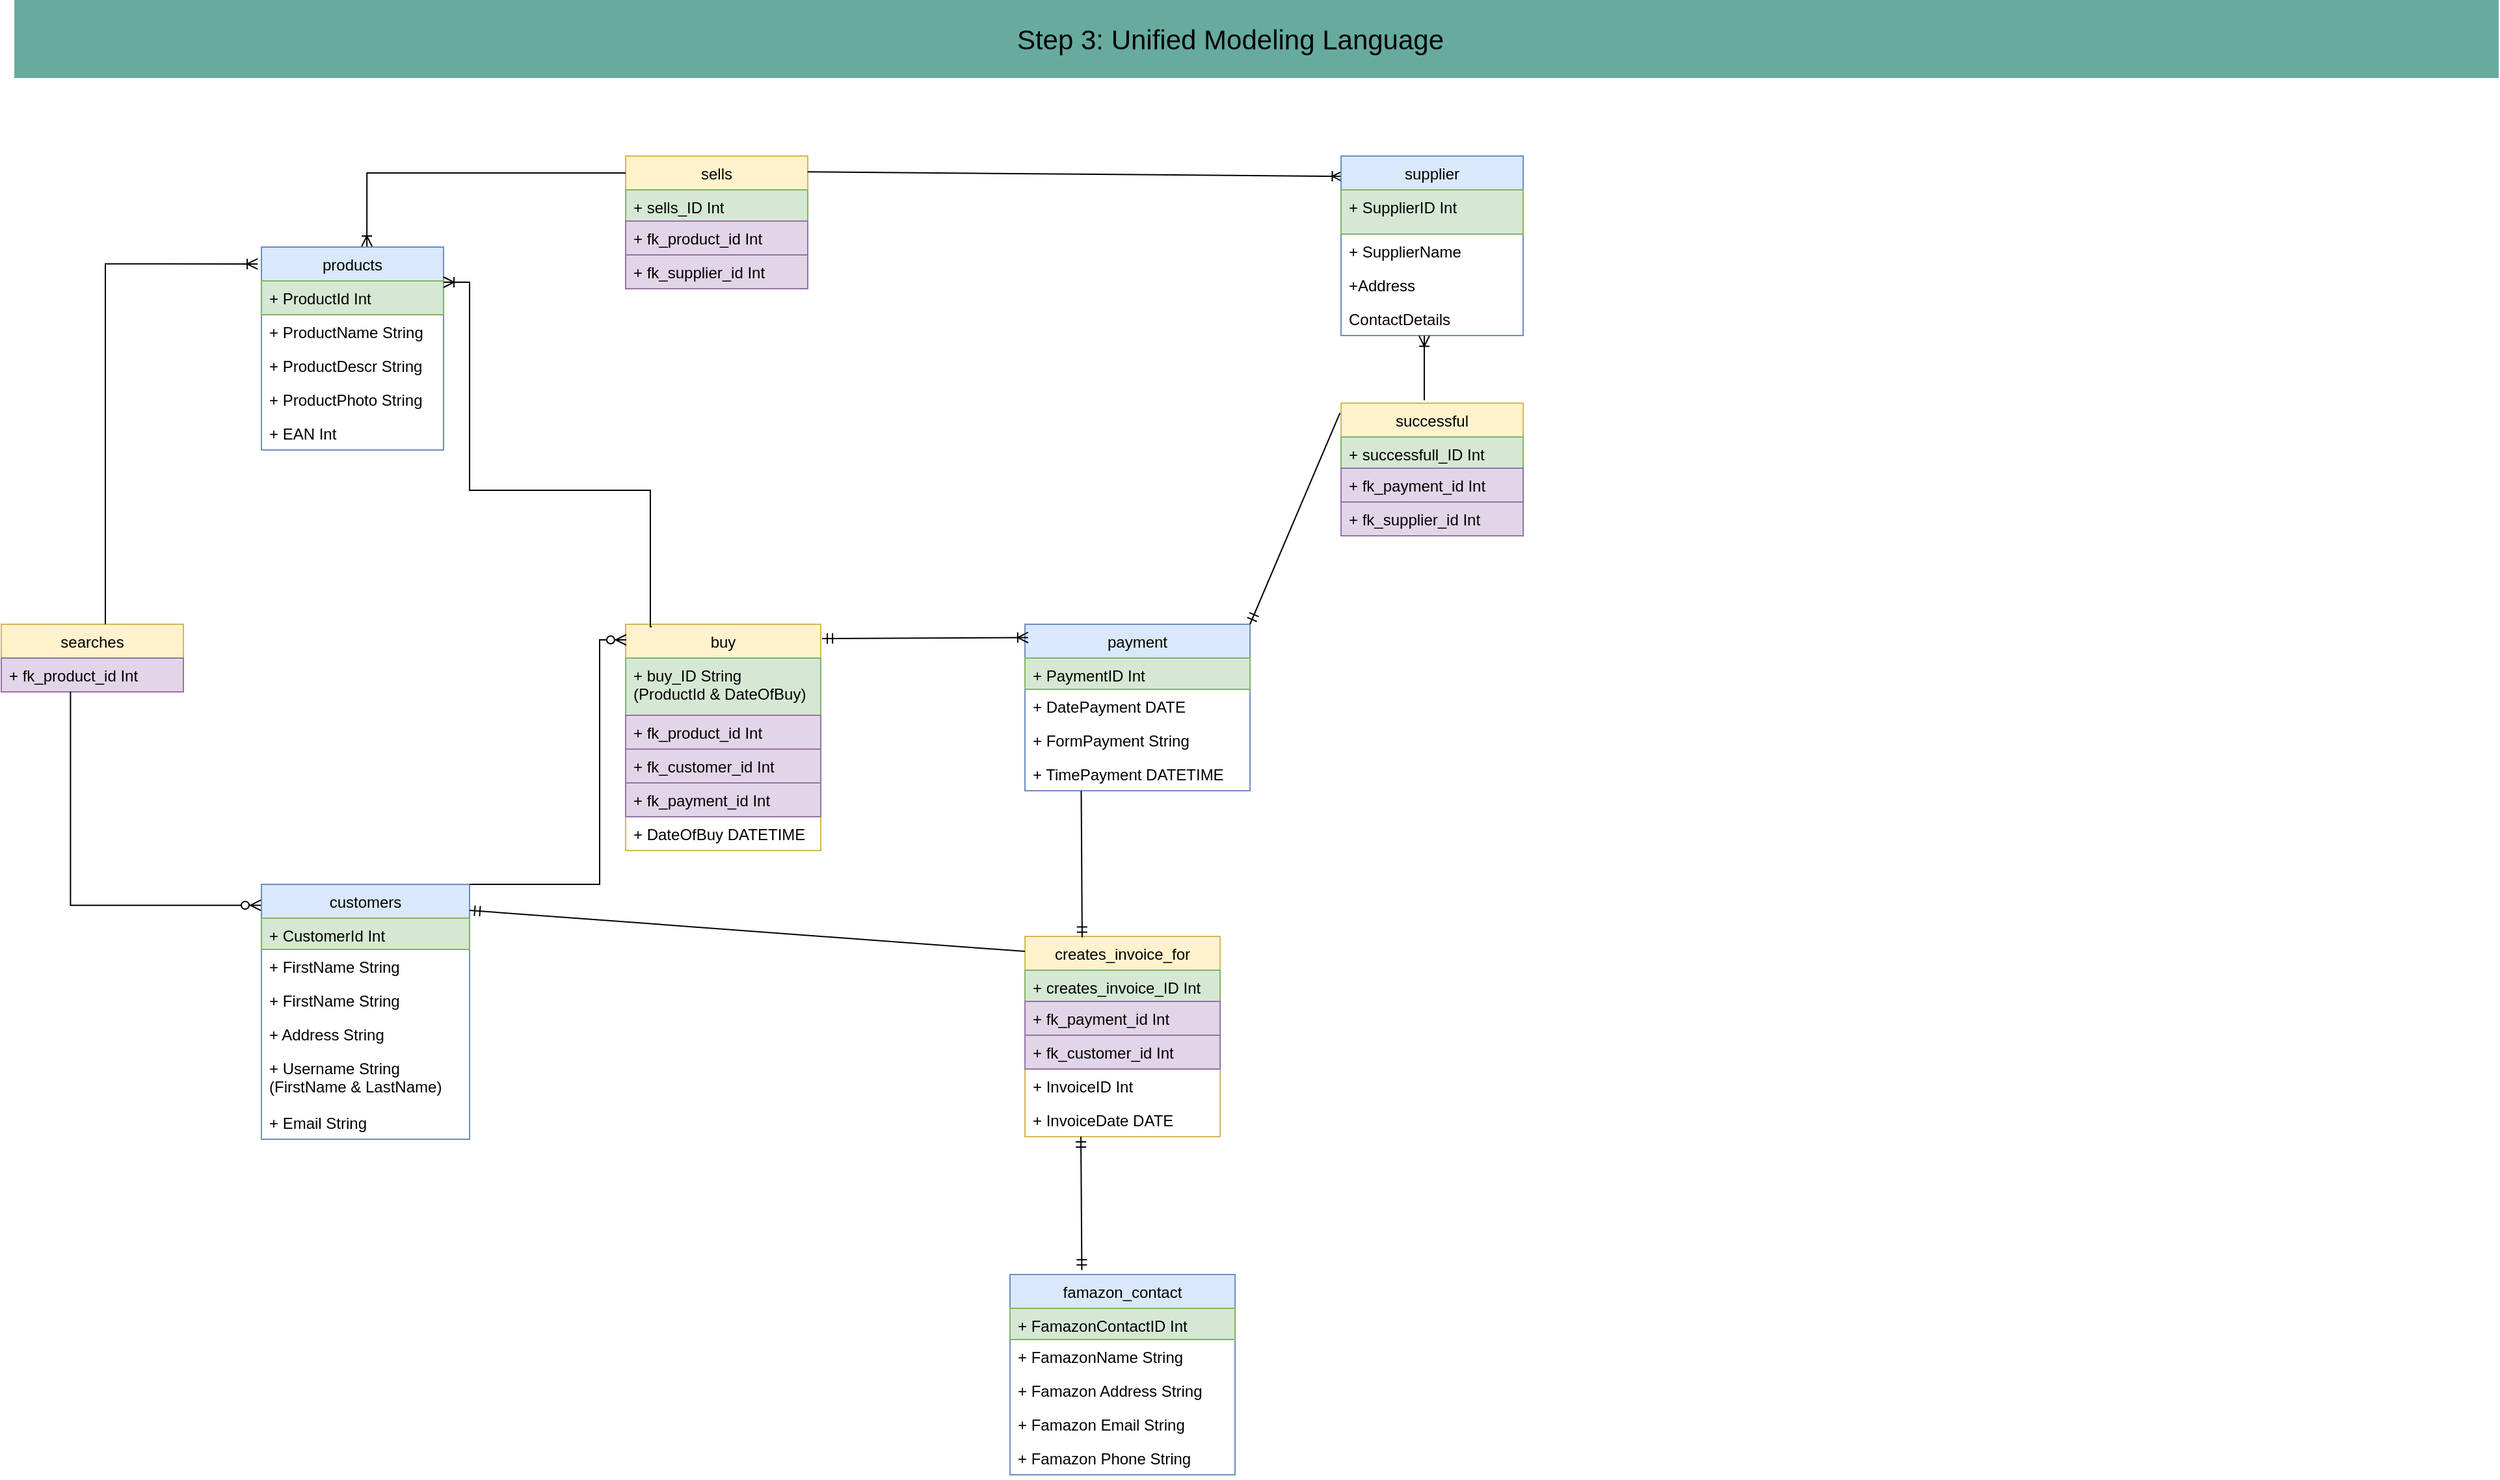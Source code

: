 <mxfile version="14.6.1" type="github">
  <diagram id="51T1Dkvb2ODKfpFt_ZPD" name="Page-1">
    <mxGraphModel dx="1038" dy="548" grid="1" gridSize="10" guides="1" tooltips="1" connect="1" arrows="1" fold="1" page="1" pageScale="1" pageWidth="827" pageHeight="1169" math="0" shadow="0">
      <root>
        <mxCell id="0" />
        <mxCell id="1" parent="0" />
        <mxCell id="ysUKuYNqQgm_iFsBiP2R-1" value="" style="rounded=0;whiteSpace=wrap;html=1;labelBackgroundColor=#009999;labelBorderColor=#000000;strokeColor=none;fillColor=#67AB9F;fontColor=#000000;" vertex="1" parent="1">
          <mxGeometry x="50" y="40" width="1910" height="60" as="geometry" />
        </mxCell>
        <mxCell id="ysUKuYNqQgm_iFsBiP2R-2" value="&lt;font style=&quot;font-size: 21px&quot;&gt;Step 3: Unified Modeling Language&lt;/font&gt;" style="text;html=1;strokeColor=none;fillColor=none;align=center;verticalAlign=middle;whiteSpace=wrap;rounded=0;labelBackgroundColor=none;fontColor=#000000;" vertex="1" parent="1">
          <mxGeometry x="70" y="60" width="1830" height="20" as="geometry" />
        </mxCell>
        <mxCell id="ysUKuYNqQgm_iFsBiP2R-3" value="products" style="swimlane;fontStyle=0;childLayout=stackLayout;horizontal=1;startSize=26;fillColor=#dae8fc;horizontalStack=0;resizeParent=1;resizeParentMax=0;resizeLast=0;collapsible=1;marginBottom=0;strokeColor=#6c8ebf;" vertex="1" parent="1">
          <mxGeometry x="240" y="230" width="140" height="156" as="geometry" />
        </mxCell>
        <mxCell id="ysUKuYNqQgm_iFsBiP2R-4" value="+ ProductId Int" style="text;align=left;verticalAlign=top;spacingLeft=4;spacingRight=4;overflow=hidden;rotatable=0;points=[[0,0.5],[1,0.5]];portConstraint=eastwest;fillColor=#d5e8d4;strokeColor=#82b366;" vertex="1" parent="ysUKuYNqQgm_iFsBiP2R-3">
          <mxGeometry y="26" width="140" height="26" as="geometry" />
        </mxCell>
        <mxCell id="ysUKuYNqQgm_iFsBiP2R-5" value="+ ProductName String" style="text;align=left;verticalAlign=top;spacingLeft=4;spacingRight=4;overflow=hidden;rotatable=0;points=[[0,0.5],[1,0.5]];portConstraint=eastwest;" vertex="1" parent="ysUKuYNqQgm_iFsBiP2R-3">
          <mxGeometry y="52" width="140" height="26" as="geometry" />
        </mxCell>
        <mxCell id="ysUKuYNqQgm_iFsBiP2R-6" value="+ ProductDescr String" style="text;align=left;verticalAlign=top;spacingLeft=4;spacingRight=4;overflow=hidden;rotatable=0;points=[[0,0.5],[1,0.5]];portConstraint=eastwest;" vertex="1" parent="ysUKuYNqQgm_iFsBiP2R-3">
          <mxGeometry y="78" width="140" height="26" as="geometry" />
        </mxCell>
        <mxCell id="ysUKuYNqQgm_iFsBiP2R-24" value="+ ProductPhoto String" style="text;align=left;verticalAlign=top;spacingLeft=4;spacingRight=4;overflow=hidden;rotatable=0;points=[[0,0.5],[1,0.5]];portConstraint=eastwest;" vertex="1" parent="ysUKuYNqQgm_iFsBiP2R-3">
          <mxGeometry y="104" width="140" height="26" as="geometry" />
        </mxCell>
        <mxCell id="ysUKuYNqQgm_iFsBiP2R-25" value="+ EAN Int" style="text;align=left;verticalAlign=top;spacingLeft=4;spacingRight=4;overflow=hidden;rotatable=0;points=[[0,0.5],[1,0.5]];portConstraint=eastwest;" vertex="1" parent="ysUKuYNqQgm_iFsBiP2R-3">
          <mxGeometry y="130" width="140" height="26" as="geometry" />
        </mxCell>
        <mxCell id="ysUKuYNqQgm_iFsBiP2R-7" value="searches" style="swimlane;fontStyle=0;childLayout=stackLayout;horizontal=1;startSize=26;fillColor=#fff2cc;horizontalStack=0;resizeParent=1;resizeParentMax=0;resizeLast=0;collapsible=1;marginBottom=0;strokeColor=#d6b656;" vertex="1" parent="1">
          <mxGeometry x="40" y="520" width="140" height="52" as="geometry" />
        </mxCell>
        <mxCell id="ysUKuYNqQgm_iFsBiP2R-8" value="+ fk_product_id Int" style="text;align=left;verticalAlign=top;spacingLeft=4;spacingRight=4;overflow=hidden;rotatable=0;points=[[0,0.5],[1,0.5]];portConstraint=eastwest;fillColor=#e1d5e7;strokeColor=#9673a6;" vertex="1" parent="ysUKuYNqQgm_iFsBiP2R-7">
          <mxGeometry y="26" width="140" height="26" as="geometry" />
        </mxCell>
        <mxCell id="ysUKuYNqQgm_iFsBiP2R-18" value="buy" style="swimlane;fontStyle=0;childLayout=stackLayout;horizontal=1;startSize=26;fillColor=#fff2cc;horizontalStack=0;resizeParent=1;resizeParentMax=0;resizeLast=0;collapsible=1;marginBottom=0;strokeColor=#d6b656;" vertex="1" parent="1">
          <mxGeometry x="520" y="520" width="150" height="174" as="geometry" />
        </mxCell>
        <mxCell id="ysUKuYNqQgm_iFsBiP2R-19" value="+ buy_ID String&#xa;(ProductId &amp; DateOfBuy)" style="text;align=left;verticalAlign=top;spacingLeft=4;spacingRight=4;overflow=hidden;rotatable=0;points=[[0,0.5],[1,0.5]];portConstraint=eastwest;fillColor=#d5e8d4;strokeColor=#82b366;" vertex="1" parent="ysUKuYNqQgm_iFsBiP2R-18">
          <mxGeometry y="26" width="150" height="44" as="geometry" />
        </mxCell>
        <mxCell id="ysUKuYNqQgm_iFsBiP2R-20" value="+ fk_product_id Int" style="text;align=left;verticalAlign=top;spacingLeft=4;spacingRight=4;overflow=hidden;rotatable=0;points=[[0,0.5],[1,0.5]];portConstraint=eastwest;fillColor=#e1d5e7;strokeColor=#9673a6;" vertex="1" parent="ysUKuYNqQgm_iFsBiP2R-18">
          <mxGeometry y="70" width="150" height="26" as="geometry" />
        </mxCell>
        <mxCell id="ysUKuYNqQgm_iFsBiP2R-21" value="+ fk_customer_id Int" style="text;align=left;verticalAlign=top;spacingLeft=4;spacingRight=4;overflow=hidden;rotatable=0;points=[[0,0.5],[1,0.5]];portConstraint=eastwest;fillColor=#e1d5e7;strokeColor=#9673a6;" vertex="1" parent="ysUKuYNqQgm_iFsBiP2R-18">
          <mxGeometry y="96" width="150" height="26" as="geometry" />
        </mxCell>
        <mxCell id="ysUKuYNqQgm_iFsBiP2R-23" value="+ fk_payment_id Int" style="text;align=left;verticalAlign=top;spacingLeft=4;spacingRight=4;overflow=hidden;rotatable=0;points=[[0,0.5],[1,0.5]];portConstraint=eastwest;fillColor=#e1d5e7;strokeColor=#9673a6;" vertex="1" parent="ysUKuYNqQgm_iFsBiP2R-18">
          <mxGeometry y="122" width="150" height="26" as="geometry" />
        </mxCell>
        <mxCell id="ysUKuYNqQgm_iFsBiP2R-32" value="+ DateOfBuy DATETIME" style="text;align=left;verticalAlign=top;spacingLeft=4;spacingRight=4;overflow=hidden;rotatable=0;points=[[0,0.5],[1,0.5]];portConstraint=eastwest;" vertex="1" parent="ysUKuYNqQgm_iFsBiP2R-18">
          <mxGeometry y="148" width="150" height="26" as="geometry" />
        </mxCell>
        <mxCell id="ysUKuYNqQgm_iFsBiP2R-26" value="customers" style="swimlane;fontStyle=0;childLayout=stackLayout;horizontal=1;startSize=26;fillColor=#dae8fc;horizontalStack=0;resizeParent=1;resizeParentMax=0;resizeLast=0;collapsible=1;marginBottom=0;strokeColor=#6c8ebf;" vertex="1" parent="1">
          <mxGeometry x="240" y="720" width="160" height="196" as="geometry" />
        </mxCell>
        <mxCell id="ysUKuYNqQgm_iFsBiP2R-27" value="+ CustomerId Int" style="text;align=left;verticalAlign=top;spacingLeft=4;spacingRight=4;overflow=hidden;rotatable=0;points=[[0,0.5],[1,0.5]];portConstraint=eastwest;fillColor=#d5e8d4;strokeColor=#82b366;" vertex="1" parent="ysUKuYNqQgm_iFsBiP2R-26">
          <mxGeometry y="26" width="160" height="24" as="geometry" />
        </mxCell>
        <mxCell id="ysUKuYNqQgm_iFsBiP2R-28" value="+ FirstName String" style="text;align=left;verticalAlign=top;spacingLeft=4;spacingRight=4;overflow=hidden;rotatable=0;points=[[0,0.5],[1,0.5]];portConstraint=eastwest;" vertex="1" parent="ysUKuYNqQgm_iFsBiP2R-26">
          <mxGeometry y="50" width="160" height="26" as="geometry" />
        </mxCell>
        <mxCell id="ysUKuYNqQgm_iFsBiP2R-29" value="+ FirstName String" style="text;align=left;verticalAlign=top;spacingLeft=4;spacingRight=4;overflow=hidden;rotatable=0;points=[[0,0.5],[1,0.5]];portConstraint=eastwest;" vertex="1" parent="ysUKuYNqQgm_iFsBiP2R-26">
          <mxGeometry y="76" width="160" height="26" as="geometry" />
        </mxCell>
        <mxCell id="ysUKuYNqQgm_iFsBiP2R-30" value="+ Address String" style="text;align=left;verticalAlign=top;spacingLeft=4;spacingRight=4;overflow=hidden;rotatable=0;points=[[0,0.5],[1,0.5]];portConstraint=eastwest;" vertex="1" parent="ysUKuYNqQgm_iFsBiP2R-26">
          <mxGeometry y="102" width="160" height="26" as="geometry" />
        </mxCell>
        <mxCell id="ysUKuYNqQgm_iFsBiP2R-31" value="+ Username String&#xa;(FirstName &amp; LastName)" style="text;align=left;verticalAlign=top;spacingLeft=4;spacingRight=4;overflow=hidden;rotatable=0;points=[[0,0.5],[1,0.5]];portConstraint=eastwest;" vertex="1" parent="ysUKuYNqQgm_iFsBiP2R-26">
          <mxGeometry y="128" width="160" height="42" as="geometry" />
        </mxCell>
        <mxCell id="ysUKuYNqQgm_iFsBiP2R-68" value="+ Email String" style="text;align=left;verticalAlign=top;spacingLeft=4;spacingRight=4;overflow=hidden;rotatable=0;points=[[0,0.5],[1,0.5]];portConstraint=eastwest;" vertex="1" parent="ysUKuYNqQgm_iFsBiP2R-26">
          <mxGeometry y="170" width="160" height="26" as="geometry" />
        </mxCell>
        <mxCell id="ysUKuYNqQgm_iFsBiP2R-33" value="" style="fontSize=12;html=1;endArrow=ERzeroToMany;endFill=1;exitX=0.38;exitY=0.992;exitDx=0;exitDy=0;rounded=0;exitPerimeter=0;entryX=-0.003;entryY=0.082;entryDx=0;entryDy=0;entryPerimeter=0;edgeStyle=orthogonalEdgeStyle;" edge="1" parent="1" source="ysUKuYNqQgm_iFsBiP2R-8" target="ysUKuYNqQgm_iFsBiP2R-26">
          <mxGeometry width="100" height="100" relative="1" as="geometry">
            <mxPoint x="236" y="595" as="sourcePoint" />
            <mxPoint x="230" y="750" as="targetPoint" />
          </mxGeometry>
        </mxCell>
        <mxCell id="ysUKuYNqQgm_iFsBiP2R-35" value="" style="fontSize=12;html=1;endArrow=ERzeroToMany;endFill=1;startArrow=none;entryX=0.003;entryY=0.069;entryDx=0;entryDy=0;entryPerimeter=0;edgeStyle=orthogonalEdgeStyle;rounded=0;startFill=0;" edge="1" parent="1" target="ysUKuYNqQgm_iFsBiP2R-18">
          <mxGeometry width="100" height="100" relative="1" as="geometry">
            <mxPoint x="400" y="720" as="sourcePoint" />
            <mxPoint x="500" y="610" as="targetPoint" />
            <Array as="points">
              <mxPoint x="400" y="720" />
              <mxPoint x="500" y="720" />
              <mxPoint x="500" y="532" />
            </Array>
          </mxGeometry>
        </mxCell>
        <mxCell id="ysUKuYNqQgm_iFsBiP2R-36" value="" style="edgeStyle=orthogonalEdgeStyle;fontSize=12;html=1;endArrow=none;startArrow=ERoneToMany;rounded=0;startFill=0;endFill=0;entryX=0.134;entryY=0.011;entryDx=0;entryDy=0;entryPerimeter=0;" edge="1" parent="1" target="ysUKuYNqQgm_iFsBiP2R-18">
          <mxGeometry width="100" height="100" relative="1" as="geometry">
            <mxPoint x="380" y="257" as="sourcePoint" />
            <mxPoint x="538" y="510" as="targetPoint" />
            <Array as="points">
              <mxPoint x="400" y="257" />
              <mxPoint x="400" y="417" />
              <mxPoint x="539" y="417" />
            </Array>
          </mxGeometry>
        </mxCell>
        <mxCell id="ysUKuYNqQgm_iFsBiP2R-37" value="sells" style="swimlane;fontStyle=0;childLayout=stackLayout;horizontal=1;startSize=26;fillColor=#fff2cc;horizontalStack=0;resizeParent=1;resizeParentMax=0;resizeLast=0;collapsible=1;marginBottom=0;strokeColor=#d6b656;" vertex="1" parent="1">
          <mxGeometry x="520" y="160" width="140" height="102" as="geometry" />
        </mxCell>
        <mxCell id="ysUKuYNqQgm_iFsBiP2R-38" value="+ sells_ID Int" style="text;align=left;verticalAlign=top;spacingLeft=4;spacingRight=4;overflow=hidden;rotatable=0;points=[[0,0.5],[1,0.5]];portConstraint=eastwest;fillColor=#d5e8d4;strokeColor=#82b366;" vertex="1" parent="ysUKuYNqQgm_iFsBiP2R-37">
          <mxGeometry y="26" width="140" height="24" as="geometry" />
        </mxCell>
        <mxCell id="ysUKuYNqQgm_iFsBiP2R-39" value="+ fk_product_id Int" style="text;align=left;verticalAlign=top;spacingLeft=4;spacingRight=4;overflow=hidden;rotatable=0;points=[[0,0.5],[1,0.5]];portConstraint=eastwest;fillColor=#e1d5e7;strokeColor=#9673a6;" vertex="1" parent="ysUKuYNqQgm_iFsBiP2R-37">
          <mxGeometry y="50" width="140" height="26" as="geometry" />
        </mxCell>
        <mxCell id="ysUKuYNqQgm_iFsBiP2R-40" value="+ fk_supplier_id Int" style="text;align=left;verticalAlign=top;spacingLeft=4;spacingRight=4;overflow=hidden;rotatable=0;points=[[0,0.5],[1,0.5]];portConstraint=eastwest;fillColor=#e1d5e7;strokeColor=#9673a6;" vertex="1" parent="ysUKuYNqQgm_iFsBiP2R-37">
          <mxGeometry y="76" width="140" height="26" as="geometry" />
        </mxCell>
        <mxCell id="ysUKuYNqQgm_iFsBiP2R-44" value="" style="edgeStyle=orthogonalEdgeStyle;fontSize=12;html=1;endArrow=none;rounded=0;exitX=0.579;exitY=-0.003;exitDx=0;exitDy=0;exitPerimeter=0;startArrow=ERoneToMany;startFill=0;endFill=0;" edge="1" parent="1" source="ysUKuYNqQgm_iFsBiP2R-3">
          <mxGeometry width="100" height="100" relative="1" as="geometry">
            <mxPoint x="321" y="223" as="sourcePoint" />
            <mxPoint x="520" y="173" as="targetPoint" />
            <Array as="points">
              <mxPoint x="321" y="173" />
            </Array>
          </mxGeometry>
        </mxCell>
        <mxCell id="ysUKuYNqQgm_iFsBiP2R-46" value="" style="fontSize=12;html=1;endArrow=ERoneToMany;rounded=0;exitX=0.999;exitY=0.119;exitDx=0;exitDy=0;exitPerimeter=0;entryX=0.009;entryY=0.113;entryDx=0;entryDy=0;entryPerimeter=0;" edge="1" parent="1" source="ysUKuYNqQgm_iFsBiP2R-37" target="ysUKuYNqQgm_iFsBiP2R-47">
          <mxGeometry width="100" height="100" relative="1" as="geometry">
            <mxPoint x="850" y="246.532" as="sourcePoint" />
            <mxPoint x="830" y="172" as="targetPoint" />
          </mxGeometry>
        </mxCell>
        <mxCell id="ysUKuYNqQgm_iFsBiP2R-47" value="supplier" style="swimlane;fontStyle=0;childLayout=stackLayout;horizontal=1;startSize=26;fillColor=#dae8fc;horizontalStack=0;resizeParent=1;resizeParentMax=0;resizeLast=0;collapsible=1;marginBottom=0;strokeColor=#6c8ebf;" vertex="1" parent="1">
          <mxGeometry x="1070" y="160" width="140" height="138" as="geometry" />
        </mxCell>
        <mxCell id="ysUKuYNqQgm_iFsBiP2R-48" value="+ SupplierID Int" style="text;align=left;verticalAlign=top;spacingLeft=4;spacingRight=4;overflow=hidden;rotatable=0;points=[[0,0.5],[1,0.5]];portConstraint=eastwest;fillColor=#d5e8d4;strokeColor=#82b366;" vertex="1" parent="ysUKuYNqQgm_iFsBiP2R-47">
          <mxGeometry y="26" width="140" height="34" as="geometry" />
        </mxCell>
        <mxCell id="ysUKuYNqQgm_iFsBiP2R-49" value="+ SupplierName" style="text;align=left;verticalAlign=top;spacingLeft=4;spacingRight=4;overflow=hidden;rotatable=0;points=[[0,0.5],[1,0.5]];portConstraint=eastwest;" vertex="1" parent="ysUKuYNqQgm_iFsBiP2R-47">
          <mxGeometry y="60" width="140" height="26" as="geometry" />
        </mxCell>
        <mxCell id="ysUKuYNqQgm_iFsBiP2R-50" value="+Address" style="text;align=left;verticalAlign=top;spacingLeft=4;spacingRight=4;overflow=hidden;rotatable=0;points=[[0,0.5],[1,0.5]];portConstraint=eastwest;" vertex="1" parent="ysUKuYNqQgm_iFsBiP2R-47">
          <mxGeometry y="86" width="140" height="26" as="geometry" />
        </mxCell>
        <mxCell id="ysUKuYNqQgm_iFsBiP2R-51" value="ContactDetails" style="text;align=left;verticalAlign=top;spacingLeft=4;spacingRight=4;overflow=hidden;rotatable=0;points=[[0,0.5],[1,0.5]];portConstraint=eastwest;" vertex="1" parent="ysUKuYNqQgm_iFsBiP2R-47">
          <mxGeometry y="112" width="140" height="26" as="geometry" />
        </mxCell>
        <mxCell id="ysUKuYNqQgm_iFsBiP2R-53" value="successful" style="swimlane;fontStyle=0;childLayout=stackLayout;horizontal=1;startSize=26;fillColor=#fff2cc;horizontalStack=0;resizeParent=1;resizeParentMax=0;resizeLast=0;collapsible=1;marginBottom=0;strokeColor=#d6b656;" vertex="1" parent="1">
          <mxGeometry x="1070" y="350" width="140" height="102" as="geometry" />
        </mxCell>
        <mxCell id="ysUKuYNqQgm_iFsBiP2R-54" value="+ successfull_ID Int" style="text;align=left;verticalAlign=top;spacingLeft=4;spacingRight=4;overflow=hidden;rotatable=0;points=[[0,0.5],[1,0.5]];portConstraint=eastwest;fillColor=#d5e8d4;strokeColor=#82b366;" vertex="1" parent="ysUKuYNqQgm_iFsBiP2R-53">
          <mxGeometry y="26" width="140" height="24" as="geometry" />
        </mxCell>
        <mxCell id="ysUKuYNqQgm_iFsBiP2R-55" value="+ fk_payment_id Int" style="text;align=left;verticalAlign=top;spacingLeft=4;spacingRight=4;overflow=hidden;rotatable=0;points=[[0,0.5],[1,0.5]];portConstraint=eastwest;fillColor=#e1d5e7;strokeColor=#9673a6;" vertex="1" parent="ysUKuYNqQgm_iFsBiP2R-53">
          <mxGeometry y="50" width="140" height="26" as="geometry" />
        </mxCell>
        <mxCell id="ysUKuYNqQgm_iFsBiP2R-56" value="+ fk_supplier_id Int" style="text;align=left;verticalAlign=top;spacingLeft=4;spacingRight=4;overflow=hidden;rotatable=0;points=[[0,0.5],[1,0.5]];portConstraint=eastwest;fillColor=#e1d5e7;strokeColor=#9673a6;" vertex="1" parent="ysUKuYNqQgm_iFsBiP2R-53">
          <mxGeometry y="76" width="140" height="26" as="geometry" />
        </mxCell>
        <mxCell id="ysUKuYNqQgm_iFsBiP2R-57" value="payment" style="swimlane;fontStyle=0;childLayout=stackLayout;horizontal=1;startSize=26;fillColor=#dae8fc;horizontalStack=0;resizeParent=1;resizeParentMax=0;resizeLast=0;collapsible=1;marginBottom=0;strokeColor=#6c8ebf;" vertex="1" parent="1">
          <mxGeometry x="827" y="520" width="173" height="128" as="geometry" />
        </mxCell>
        <mxCell id="ysUKuYNqQgm_iFsBiP2R-58" value="+ PaymentID Int" style="text;align=left;verticalAlign=top;spacingLeft=4;spacingRight=4;overflow=hidden;rotatable=0;points=[[0,0.5],[1,0.5]];portConstraint=eastwest;fillColor=#d5e8d4;strokeColor=#82b366;" vertex="1" parent="ysUKuYNqQgm_iFsBiP2R-57">
          <mxGeometry y="26" width="173" height="24" as="geometry" />
        </mxCell>
        <mxCell id="ysUKuYNqQgm_iFsBiP2R-59" value="+ DatePayment DATE" style="text;align=left;verticalAlign=top;spacingLeft=4;spacingRight=4;overflow=hidden;rotatable=0;points=[[0,0.5],[1,0.5]];portConstraint=eastwest;" vertex="1" parent="ysUKuYNqQgm_iFsBiP2R-57">
          <mxGeometry y="50" width="173" height="26" as="geometry" />
        </mxCell>
        <mxCell id="ysUKuYNqQgm_iFsBiP2R-60" value="+ FormPayment String" style="text;align=left;verticalAlign=top;spacingLeft=4;spacingRight=4;overflow=hidden;rotatable=0;points=[[0,0.5],[1,0.5]];portConstraint=eastwest;" vertex="1" parent="ysUKuYNqQgm_iFsBiP2R-57">
          <mxGeometry y="76" width="173" height="26" as="geometry" />
        </mxCell>
        <mxCell id="ysUKuYNqQgm_iFsBiP2R-61" value="+ TimePayment DATETIME" style="text;align=left;verticalAlign=top;spacingLeft=4;spacingRight=4;overflow=hidden;rotatable=0;points=[[0,0.5],[1,0.5]];portConstraint=eastwest;" vertex="1" parent="ysUKuYNqQgm_iFsBiP2R-57">
          <mxGeometry y="102" width="173" height="26" as="geometry" />
        </mxCell>
        <mxCell id="ysUKuYNqQgm_iFsBiP2R-62" value="" style="fontSize=12;html=1;endArrow=ERoneToMany;startArrow=ERmandOne;exitX=1.007;exitY=0.063;exitDx=0;exitDy=0;exitPerimeter=0;entryX=0.014;entryY=0.08;entryDx=0;entryDy=0;entryPerimeter=0;rounded=0;startFill=0;endFill=0;" edge="1" parent="1" source="ysUKuYNqQgm_iFsBiP2R-18" target="ysUKuYNqQgm_iFsBiP2R-57">
          <mxGeometry width="100" height="100" relative="1" as="geometry">
            <mxPoint x="950" y="550" as="sourcePoint" />
            <mxPoint x="1050" y="450" as="targetPoint" />
          </mxGeometry>
        </mxCell>
        <mxCell id="ysUKuYNqQgm_iFsBiP2R-63" value="" style="fontSize=12;html=1;endArrow=none;endFill=0;strokeColor=#000000;startArrow=ERmandOne;startFill=0;exitX=1;exitY=0;exitDx=0;exitDy=0;entryX=-0.006;entryY=0.074;entryDx=0;entryDy=0;entryPerimeter=0;" edge="1" parent="1" source="ysUKuYNqQgm_iFsBiP2R-57" target="ysUKuYNqQgm_iFsBiP2R-53">
          <mxGeometry width="100" height="100" relative="1" as="geometry">
            <mxPoint x="950" y="550" as="sourcePoint" />
            <mxPoint x="1080" y="360" as="targetPoint" />
          </mxGeometry>
        </mxCell>
        <mxCell id="ysUKuYNqQgm_iFsBiP2R-66" value="" style="fontSize=12;html=1;endArrow=ERoneToMany;endFill=0;strokeColor=#000000;startArrow=none;startFill=0;exitX=0.457;exitY=-0.022;exitDx=0;exitDy=0;entryX=0.457;entryY=1.008;entryDx=0;entryDy=0;entryPerimeter=0;exitPerimeter=0;" edge="1" parent="1" source="ysUKuYNqQgm_iFsBiP2R-53" target="ysUKuYNqQgm_iFsBiP2R-51">
          <mxGeometry width="100" height="100" relative="1" as="geometry">
            <mxPoint x="977" y="530" as="sourcePoint" />
            <mxPoint x="1079.16" y="367.548" as="targetPoint" />
          </mxGeometry>
        </mxCell>
        <mxCell id="ysUKuYNqQgm_iFsBiP2R-67" value="" style="edgeStyle=orthogonalEdgeStyle;fontSize=12;html=1;endArrow=ERoneToMany;strokeColor=#000000;rounded=0;endFill=0;entryX=-0.021;entryY=0.083;entryDx=0;entryDy=0;entryPerimeter=0;" edge="1" parent="1" target="ysUKuYNqQgm_iFsBiP2R-3">
          <mxGeometry width="100" height="100" relative="1" as="geometry">
            <mxPoint x="120" y="520" as="sourcePoint" />
            <mxPoint x="720" y="450" as="targetPoint" />
            <Array as="points">
              <mxPoint x="120" y="243" />
            </Array>
          </mxGeometry>
        </mxCell>
        <mxCell id="ysUKuYNqQgm_iFsBiP2R-69" value="creates_invoice_for" style="swimlane;fontStyle=0;childLayout=stackLayout;horizontal=1;startSize=26;fillColor=#fff2cc;horizontalStack=0;resizeParent=1;resizeParentMax=0;resizeLast=0;collapsible=1;marginBottom=0;strokeColor=#d6b656;" vertex="1" parent="1">
          <mxGeometry x="827" y="760" width="150" height="154" as="geometry" />
        </mxCell>
        <mxCell id="ysUKuYNqQgm_iFsBiP2R-70" value="+ creates_invoice_ID Int" style="text;align=left;verticalAlign=top;spacingLeft=4;spacingRight=4;overflow=hidden;rotatable=0;points=[[0,0.5],[1,0.5]];portConstraint=eastwest;fillColor=#d5e8d4;strokeColor=#82b366;" vertex="1" parent="ysUKuYNqQgm_iFsBiP2R-69">
          <mxGeometry y="26" width="150" height="24" as="geometry" />
        </mxCell>
        <mxCell id="ysUKuYNqQgm_iFsBiP2R-71" value="+ fk_payment_id Int" style="text;align=left;verticalAlign=top;spacingLeft=4;spacingRight=4;overflow=hidden;rotatable=0;points=[[0,0.5],[1,0.5]];portConstraint=eastwest;fillColor=#e1d5e7;strokeColor=#9673a6;" vertex="1" parent="ysUKuYNqQgm_iFsBiP2R-69">
          <mxGeometry y="50" width="150" height="26" as="geometry" />
        </mxCell>
        <mxCell id="ysUKuYNqQgm_iFsBiP2R-72" value="+ fk_customer_id Int" style="text;align=left;verticalAlign=top;spacingLeft=4;spacingRight=4;overflow=hidden;rotatable=0;points=[[0,0.5],[1,0.5]];portConstraint=eastwest;fillColor=#e1d5e7;strokeColor=#9673a6;" vertex="1" parent="ysUKuYNqQgm_iFsBiP2R-69">
          <mxGeometry y="76" width="150" height="26" as="geometry" />
        </mxCell>
        <mxCell id="ysUKuYNqQgm_iFsBiP2R-74" value="+ InvoiceID Int" style="text;align=left;verticalAlign=top;spacingLeft=4;spacingRight=4;overflow=hidden;rotatable=0;points=[[0,0.5],[1,0.5]];portConstraint=eastwest;" vertex="1" parent="ysUKuYNqQgm_iFsBiP2R-69">
          <mxGeometry y="102" width="150" height="26" as="geometry" />
        </mxCell>
        <mxCell id="ysUKuYNqQgm_iFsBiP2R-75" value="+ InvoiceDate DATE" style="text;align=left;verticalAlign=top;spacingLeft=4;spacingRight=4;overflow=hidden;rotatable=0;points=[[0,0.5],[1,0.5]];portConstraint=eastwest;" vertex="1" parent="ysUKuYNqQgm_iFsBiP2R-69">
          <mxGeometry y="128" width="150" height="26" as="geometry" />
        </mxCell>
        <mxCell id="ysUKuYNqQgm_iFsBiP2R-76" value="" style="fontSize=12;html=1;endArrow=none;startArrow=ERmandOne;strokeColor=#000000;entryX=0.25;entryY=1.006;entryDx=0;entryDy=0;entryPerimeter=0;exitX=0.293;exitY=0.005;exitDx=0;exitDy=0;exitPerimeter=0;endFill=0;" edge="1" parent="1" source="ysUKuYNqQgm_iFsBiP2R-69" target="ysUKuYNqQgm_iFsBiP2R-61">
          <mxGeometry width="100" height="100" relative="1" as="geometry">
            <mxPoint x="870" y="830" as="sourcePoint" />
            <mxPoint x="970" y="730" as="targetPoint" />
          </mxGeometry>
        </mxCell>
        <mxCell id="ysUKuYNqQgm_iFsBiP2R-77" value="" style="fontSize=12;html=1;endArrow=ERmandOne;startArrow=ERmandOne;strokeColor=#000000;entryX=0.25;entryY=1.006;entryDx=0;entryDy=0;entryPerimeter=0;exitX=0.293;exitY=0.005;exitDx=0;exitDy=0;exitPerimeter=0;endFill=0;" edge="1" parent="1">
          <mxGeometry width="100" height="100" relative="1" as="geometry">
            <mxPoint x="870.7" y="1016.61" as="sourcePoint" />
            <mxPoint x="870.0" y="913.996" as="targetPoint" />
          </mxGeometry>
        </mxCell>
        <mxCell id="ysUKuYNqQgm_iFsBiP2R-78" value="famazon_contact" style="swimlane;fontStyle=0;childLayout=stackLayout;horizontal=1;startSize=26;fillColor=#dae8fc;horizontalStack=0;resizeParent=1;resizeParentMax=0;resizeLast=0;collapsible=1;marginBottom=0;strokeColor=#6c8ebf;" vertex="1" parent="1">
          <mxGeometry x="815.5" y="1020" width="173" height="154" as="geometry" />
        </mxCell>
        <mxCell id="ysUKuYNqQgm_iFsBiP2R-79" value="+ FamazonContactID Int" style="text;align=left;verticalAlign=top;spacingLeft=4;spacingRight=4;overflow=hidden;rotatable=0;points=[[0,0.5],[1,0.5]];portConstraint=eastwest;fillColor=#d5e8d4;strokeColor=#82b366;" vertex="1" parent="ysUKuYNqQgm_iFsBiP2R-78">
          <mxGeometry y="26" width="173" height="24" as="geometry" />
        </mxCell>
        <mxCell id="ysUKuYNqQgm_iFsBiP2R-80" value="+ FamazonName String" style="text;align=left;verticalAlign=top;spacingLeft=4;spacingRight=4;overflow=hidden;rotatable=0;points=[[0,0.5],[1,0.5]];portConstraint=eastwest;" vertex="1" parent="ysUKuYNqQgm_iFsBiP2R-78">
          <mxGeometry y="50" width="173" height="26" as="geometry" />
        </mxCell>
        <mxCell id="ysUKuYNqQgm_iFsBiP2R-81" value="+ Famazon Address String" style="text;align=left;verticalAlign=top;spacingLeft=4;spacingRight=4;overflow=hidden;rotatable=0;points=[[0,0.5],[1,0.5]];portConstraint=eastwest;" vertex="1" parent="ysUKuYNqQgm_iFsBiP2R-78">
          <mxGeometry y="76" width="173" height="26" as="geometry" />
        </mxCell>
        <mxCell id="ysUKuYNqQgm_iFsBiP2R-83" value="+ Famazon Email String" style="text;align=left;verticalAlign=top;spacingLeft=4;spacingRight=4;overflow=hidden;rotatable=0;points=[[0,0.5],[1,0.5]];portConstraint=eastwest;" vertex="1" parent="ysUKuYNqQgm_iFsBiP2R-78">
          <mxGeometry y="102" width="173" height="26" as="geometry" />
        </mxCell>
        <mxCell id="ysUKuYNqQgm_iFsBiP2R-84" value="+ Famazon Phone String" style="text;align=left;verticalAlign=top;spacingLeft=4;spacingRight=4;overflow=hidden;rotatable=0;points=[[0,0.5],[1,0.5]];portConstraint=eastwest;" vertex="1" parent="ysUKuYNqQgm_iFsBiP2R-78">
          <mxGeometry y="128" width="173" height="26" as="geometry" />
        </mxCell>
        <mxCell id="ysUKuYNqQgm_iFsBiP2R-85" value="" style="fontSize=12;html=1;endArrow=none;startArrow=ERmandOne;strokeColor=#000000;entryX=0;entryY=0.075;entryDx=0;entryDy=0;entryPerimeter=0;endFill=0;" edge="1" parent="1" target="ysUKuYNqQgm_iFsBiP2R-69">
          <mxGeometry width="100" height="100" relative="1" as="geometry">
            <mxPoint x="400" y="740" as="sourcePoint" />
            <mxPoint x="880.0" y="923.996" as="targetPoint" />
          </mxGeometry>
        </mxCell>
      </root>
    </mxGraphModel>
  </diagram>
</mxfile>
